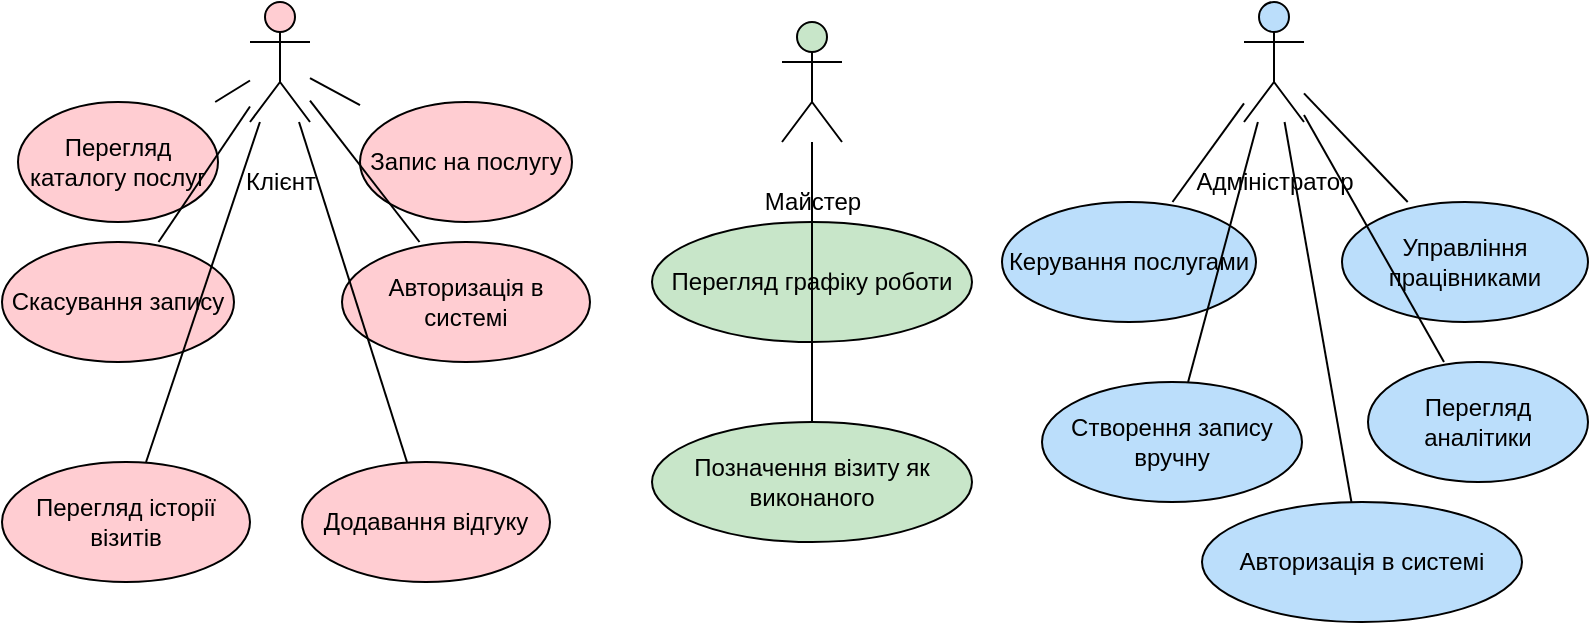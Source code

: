 <mxfile version="26.2.14" pages="2">
  <diagram name="Сторінка-1" id="Im_iXDUGo6y2KkLEt8zE">
    <mxGraphModel dx="1042" dy="527" grid="1" gridSize="10" guides="1" tooltips="1" connect="1" arrows="1" fold="1" page="1" pageScale="1" pageWidth="827" pageHeight="1169" math="0" shadow="0">
      <root>
        <mxCell id="0" />
        <mxCell id="1" parent="0" />
        <mxCell id="8HCiJjrAsonZYJBvm4n6-1" value="Клієнт" style="shape=umlActor;verticalLabelPosition=bottom;html=1;fillColor=light-dark(#FFCDD2,#550818);" vertex="1" parent="1">
          <mxGeometry x="134" y="90" width="30" height="60" as="geometry" />
        </mxCell>
        <mxCell id="8HCiJjrAsonZYJBvm4n6-2" value="Перегляд каталогу послуг" style="shape=ellipse;whiteSpace=wrap;html=1;fillColor=light-dark(#FFCDD2,#550818);" vertex="1" parent="1">
          <mxGeometry x="18" y="140" width="100" height="60" as="geometry" />
        </mxCell>
        <mxCell id="8HCiJjrAsonZYJBvm4n6-3" style="endArrow=none;fillColor=light-dark(#FFCDD2,#550818);" edge="1" parent="1" source="8HCiJjrAsonZYJBvm4n6-1" target="8HCiJjrAsonZYJBvm4n6-2">
          <mxGeometry relative="1" as="geometry" />
        </mxCell>
        <mxCell id="8HCiJjrAsonZYJBvm4n6-4" value="Запис на послугу" style="shape=ellipse;whiteSpace=wrap;html=1;fillColor=light-dark(#FFCDD2,#550818);" vertex="1" parent="1">
          <mxGeometry x="189" y="140" width="106" height="60" as="geometry" />
        </mxCell>
        <mxCell id="8HCiJjrAsonZYJBvm4n6-5" style="endArrow=none;fillColor=light-dark(#FFCDD2,#550818);" edge="1" parent="1" source="8HCiJjrAsonZYJBvm4n6-1" target="8HCiJjrAsonZYJBvm4n6-4">
          <mxGeometry relative="1" as="geometry" />
        </mxCell>
        <mxCell id="8HCiJjrAsonZYJBvm4n6-6" value="Скасування запису" style="shape=ellipse;whiteSpace=wrap;html=1;fillColor=light-dark(#FFCDD2,#550818);" vertex="1" parent="1">
          <mxGeometry x="10" y="210" width="116" height="60" as="geometry" />
        </mxCell>
        <mxCell id="8HCiJjrAsonZYJBvm4n6-7" style="endArrow=none;fillColor=light-dark(#FFCDD2,#550818);" edge="1" parent="1" source="8HCiJjrAsonZYJBvm4n6-1" target="8HCiJjrAsonZYJBvm4n6-6">
          <mxGeometry relative="1" as="geometry" />
        </mxCell>
        <mxCell id="8HCiJjrAsonZYJBvm4n6-8" value="Авторизація в системі" style="shape=ellipse;whiteSpace=wrap;html=1;fillColor=light-dark(#FFCDD2,#550818);" vertex="1" parent="1">
          <mxGeometry x="180" y="210" width="124" height="60" as="geometry" />
        </mxCell>
        <mxCell id="8HCiJjrAsonZYJBvm4n6-9" style="endArrow=none;fillColor=light-dark(#FFCDD2,#550818);" edge="1" parent="1" source="8HCiJjrAsonZYJBvm4n6-1" target="8HCiJjrAsonZYJBvm4n6-8">
          <mxGeometry relative="1" as="geometry" />
        </mxCell>
        <mxCell id="8HCiJjrAsonZYJBvm4n6-10" value="Перегляд історії візитів" style="shape=ellipse;whiteSpace=wrap;html=1;fillColor=light-dark(#FFCDD2,#550818);" vertex="1" parent="1">
          <mxGeometry x="10" y="320" width="124" height="60" as="geometry" />
        </mxCell>
        <mxCell id="8HCiJjrAsonZYJBvm4n6-11" style="endArrow=none;fillColor=light-dark(#FFCDD2,#550818);" edge="1" parent="1" source="8HCiJjrAsonZYJBvm4n6-1" target="8HCiJjrAsonZYJBvm4n6-10">
          <mxGeometry relative="1" as="geometry" />
        </mxCell>
        <mxCell id="8HCiJjrAsonZYJBvm4n6-12" value="Додавання відгуку" style="shape=ellipse;whiteSpace=wrap;html=1;fillColor=light-dark(#FFCDD2,#550818);" vertex="1" parent="1">
          <mxGeometry x="160" y="320" width="124" height="60" as="geometry" />
        </mxCell>
        <mxCell id="8HCiJjrAsonZYJBvm4n6-13" style="endArrow=none;fillColor=light-dark(#FFCDD2,#550818);" edge="1" parent="1" source="8HCiJjrAsonZYJBvm4n6-1" target="8HCiJjrAsonZYJBvm4n6-12">
          <mxGeometry relative="1" as="geometry" />
        </mxCell>
        <mxCell id="8HCiJjrAsonZYJBvm4n6-14" value="Майстер" style="shape=umlActor;verticalLabelPosition=bottom;html=1;fillColor=light-dark(#C8E6C9,#060436);" vertex="1" parent="1">
          <mxGeometry x="400" y="100" width="30" height="60" as="geometry" />
        </mxCell>
        <mxCell id="8HCiJjrAsonZYJBvm4n6-15" value="Перегляд графіку роботи" style="shape=ellipse;whiteSpace=wrap;html=1;fillColor=light-dark(#C8E6C9,#060436);" vertex="1" parent="1">
          <mxGeometry x="335" y="200" width="160" height="60" as="geometry" />
        </mxCell>
        <mxCell id="8HCiJjrAsonZYJBvm4n6-16" style="endArrow=none;fillColor=light-dark(#C8E6C9,#060436);" edge="1" parent="1" source="8HCiJjrAsonZYJBvm4n6-14" target="8HCiJjrAsonZYJBvm4n6-15">
          <mxGeometry relative="1" as="geometry" />
        </mxCell>
        <mxCell id="8HCiJjrAsonZYJBvm4n6-17" value="Позначення візиту як виконаного" style="shape=ellipse;whiteSpace=wrap;html=1;fillColor=light-dark(#C8E6C9,#060436);" vertex="1" parent="1">
          <mxGeometry x="335" y="300" width="160" height="60" as="geometry" />
        </mxCell>
        <mxCell id="8HCiJjrAsonZYJBvm4n6-18" style="endArrow=none;fillColor=light-dark(#C8E6C9,#060436);" edge="1" parent="1" source="8HCiJjrAsonZYJBvm4n6-14" target="8HCiJjrAsonZYJBvm4n6-17">
          <mxGeometry relative="1" as="geometry" />
        </mxCell>
        <mxCell id="8HCiJjrAsonZYJBvm4n6-19" value="Адміністратор" style="shape=umlActor;verticalLabelPosition=bottom;html=1;fillColor=light-dark(#BBDEFB,#03500D);" vertex="1" parent="1">
          <mxGeometry x="631" y="90" width="30" height="60" as="geometry" />
        </mxCell>
        <mxCell id="8HCiJjrAsonZYJBvm4n6-20" value="Керування послугами" style="shape=ellipse;whiteSpace=wrap;html=1;fillColor=light-dark(#BBDEFB,#03500D);" vertex="1" parent="1">
          <mxGeometry x="510" y="190" width="127" height="60" as="geometry" />
        </mxCell>
        <mxCell id="8HCiJjrAsonZYJBvm4n6-21" style="endArrow=none;fillColor=light-dark(#BBDEFB,#03500D);" edge="1" parent="1" source="8HCiJjrAsonZYJBvm4n6-19" target="8HCiJjrAsonZYJBvm4n6-20">
          <mxGeometry relative="1" as="geometry" />
        </mxCell>
        <mxCell id="8HCiJjrAsonZYJBvm4n6-22" value="Управління працівниками" style="shape=ellipse;whiteSpace=wrap;html=1;fillColor=light-dark(#BBDEFB,#03500D);" vertex="1" parent="1">
          <mxGeometry x="680" y="190" width="123" height="60" as="geometry" />
        </mxCell>
        <mxCell id="8HCiJjrAsonZYJBvm4n6-23" style="endArrow=none;fillColor=light-dark(#BBDEFB,#03500D);" edge="1" parent="1" source="8HCiJjrAsonZYJBvm4n6-19" target="8HCiJjrAsonZYJBvm4n6-22">
          <mxGeometry relative="1" as="geometry" />
        </mxCell>
        <mxCell id="8HCiJjrAsonZYJBvm4n6-24" value="Створення запису вручну" style="shape=ellipse;whiteSpace=wrap;html=1;fillColor=light-dark(#BBDEFB,#03500D);" vertex="1" parent="1">
          <mxGeometry x="530" y="280" width="130" height="60" as="geometry" />
        </mxCell>
        <mxCell id="8HCiJjrAsonZYJBvm4n6-25" style="endArrow=none;fillColor=light-dark(#BBDEFB,#03500D);" edge="1" parent="1" source="8HCiJjrAsonZYJBvm4n6-19" target="8HCiJjrAsonZYJBvm4n6-24">
          <mxGeometry relative="1" as="geometry" />
        </mxCell>
        <mxCell id="8HCiJjrAsonZYJBvm4n6-26" value="Перегляд аналітики" style="shape=ellipse;whiteSpace=wrap;html=1;fillColor=light-dark(#BBDEFB,#03500D);" vertex="1" parent="1">
          <mxGeometry x="693" y="270" width="110" height="60" as="geometry" />
        </mxCell>
        <mxCell id="8HCiJjrAsonZYJBvm4n6-27" style="endArrow=none;fillColor=light-dark(#BBDEFB,#03500D);" edge="1" parent="1" source="8HCiJjrAsonZYJBvm4n6-19" target="8HCiJjrAsonZYJBvm4n6-26">
          <mxGeometry relative="1" as="geometry" />
        </mxCell>
        <mxCell id="8HCiJjrAsonZYJBvm4n6-28" value="Авторизація в системі" style="shape=ellipse;whiteSpace=wrap;html=1;fillColor=light-dark(#BBDEFB,#03500D);" vertex="1" parent="1">
          <mxGeometry x="610" y="340" width="160" height="60" as="geometry" />
        </mxCell>
        <mxCell id="8HCiJjrAsonZYJBvm4n6-29" style="endArrow=none;fillColor=light-dark(#BBDEFB,#03500D);" edge="1" parent="1" source="8HCiJjrAsonZYJBvm4n6-19" target="8HCiJjrAsonZYJBvm4n6-28">
          <mxGeometry relative="1" as="geometry" />
        </mxCell>
      </root>
    </mxGraphModel>
  </diagram>
  <diagram id="VAH-RZevPu2_A1D677__" name="Сторінка-2">
    <mxGraphModel dx="1042" dy="527" grid="1" gridSize="10" guides="1" tooltips="1" connect="1" arrows="1" fold="1" page="1" pageScale="1" pageWidth="827" pageHeight="1169" background="light-dark(#FFFFFF,#FFFFFF)" math="0" shadow="0">
      <root>
        <mxCell id="0" />
        <mxCell id="1" parent="0" />
        <mxCell id="_is8oH5N21vK9eH_tS4J-1" value="" style="text;whiteSpace=wrap;html=1;" vertex="1" parent="1">
          <mxGeometry x="250" y="110" width="386" height="300" as="geometry" />
        </mxCell>
      </root>
    </mxGraphModel>
  </diagram>
</mxfile>
